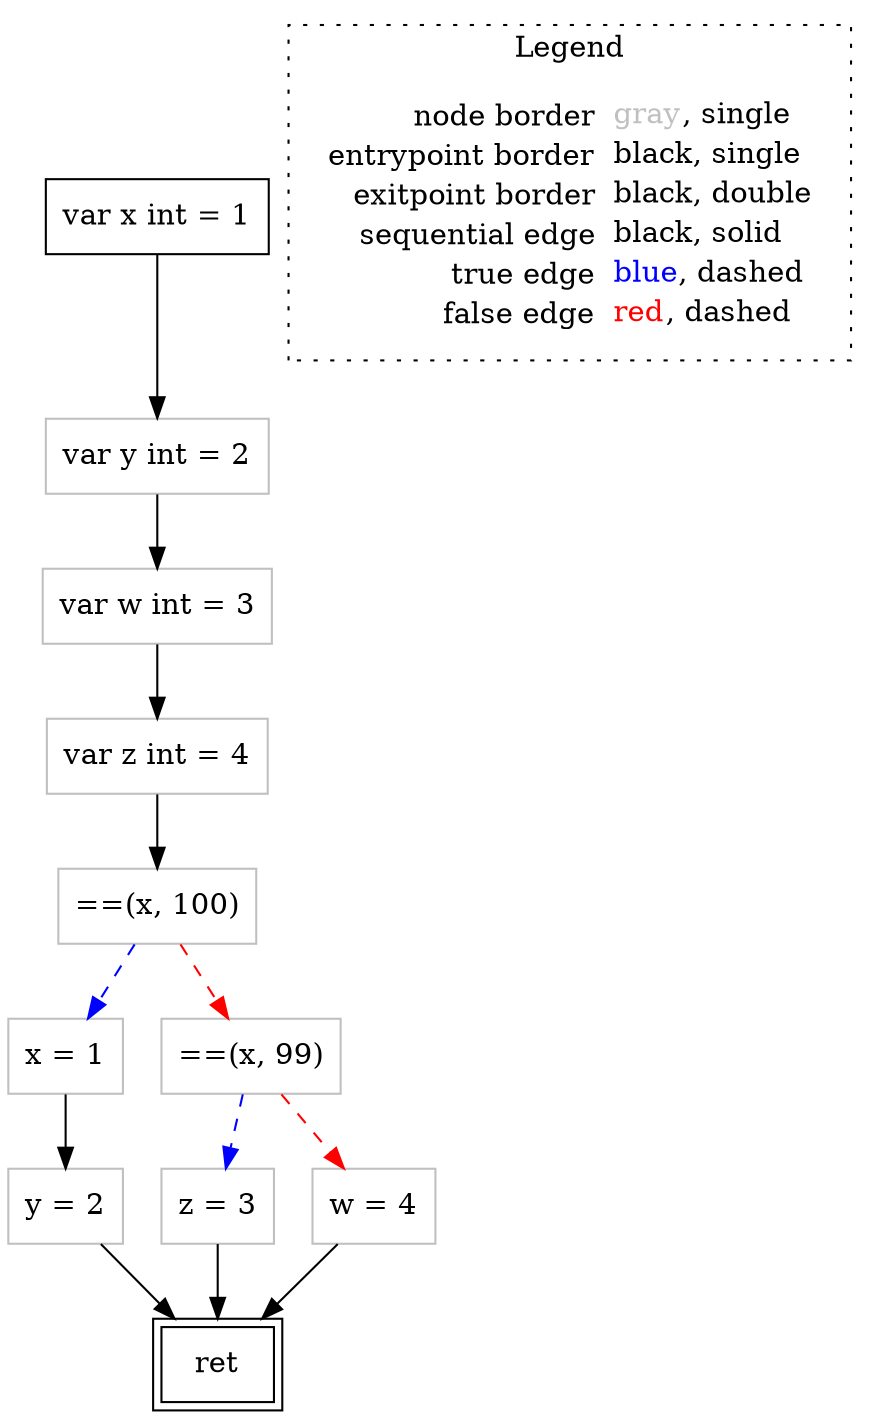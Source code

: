 digraph {
	"node0" [shape="rect",color="black",label=<var x int = 1>];
	"node1" [shape="rect",color="gray",label=<==(x, 100)>];
	"node2" [shape="rect",color="gray",label=<x = 1>];
	"node3" [shape="rect",color="gray",label=<var z int = 4>];
	"node4" [shape="rect",color="black",peripheries="2",label=<ret>];
	"node5" [shape="rect",color="gray",label=<z = 3>];
	"node6" [shape="rect",color="gray",label=<w = 4>];
	"node7" [shape="rect",color="gray",label=<var y int = 2>];
	"node8" [shape="rect",color="gray",label=<==(x, 99)>];
	"node9" [shape="rect",color="gray",label=<var w int = 3>];
	"node10" [shape="rect",color="gray",label=<y = 2>];
	"node1" -> "node2" [color="blue",style="dashed"];
	"node1" -> "node8" [color="red",style="dashed"];
	"node0" -> "node7" [color="black"];
	"node2" -> "node10" [color="black"];
	"node3" -> "node1" [color="black"];
	"node5" -> "node4" [color="black"];
	"node6" -> "node4" [color="black"];
	"node7" -> "node9" [color="black"];
	"node8" -> "node5" [color="blue",style="dashed"];
	"node8" -> "node6" [color="red",style="dashed"];
	"node9" -> "node3" [color="black"];
	"node10" -> "node4" [color="black"];
subgraph cluster_legend {
	label="Legend";
	style=dotted;
	node [shape=plaintext];
	"legend" [label=<<table border="0" cellpadding="2" cellspacing="0" cellborder="0"><tr><td align="right">node border&nbsp;</td><td align="left"><font color="gray">gray</font>, single</td></tr><tr><td align="right">entrypoint border&nbsp;</td><td align="left"><font color="black">black</font>, single</td></tr><tr><td align="right">exitpoint border&nbsp;</td><td align="left"><font color="black">black</font>, double</td></tr><tr><td align="right">sequential edge&nbsp;</td><td align="left"><font color="black">black</font>, solid</td></tr><tr><td align="right">true edge&nbsp;</td><td align="left"><font color="blue">blue</font>, dashed</td></tr><tr><td align="right">false edge&nbsp;</td><td align="left"><font color="red">red</font>, dashed</td></tr></table>>];
}

}

